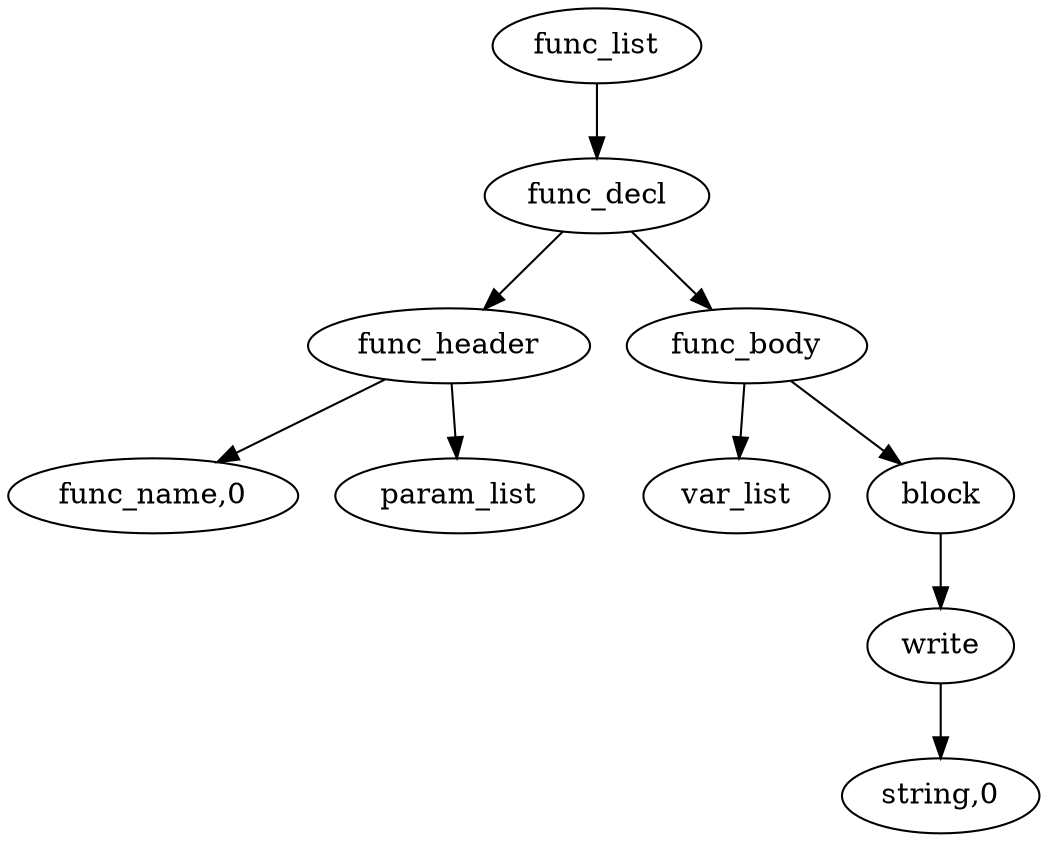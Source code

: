 digraph {
graph [ordering="out"];
node0[label="func_list"];
node1[label="func_decl"];
node2[label="func_header"];
node3[label="func_name,0"];
node2 -> node3;
node4[label="param_list"];
node2 -> node4;
node1 -> node2;
node5[label="func_body"];
node6[label="var_list"];
node5 -> node6;
node7[label="block"];
node8[label="write"];
node9[label="string,0"];
node8 -> node9;
node7 -> node8;
node5 -> node7;
node1 -> node5;
node0 -> node1;
}
